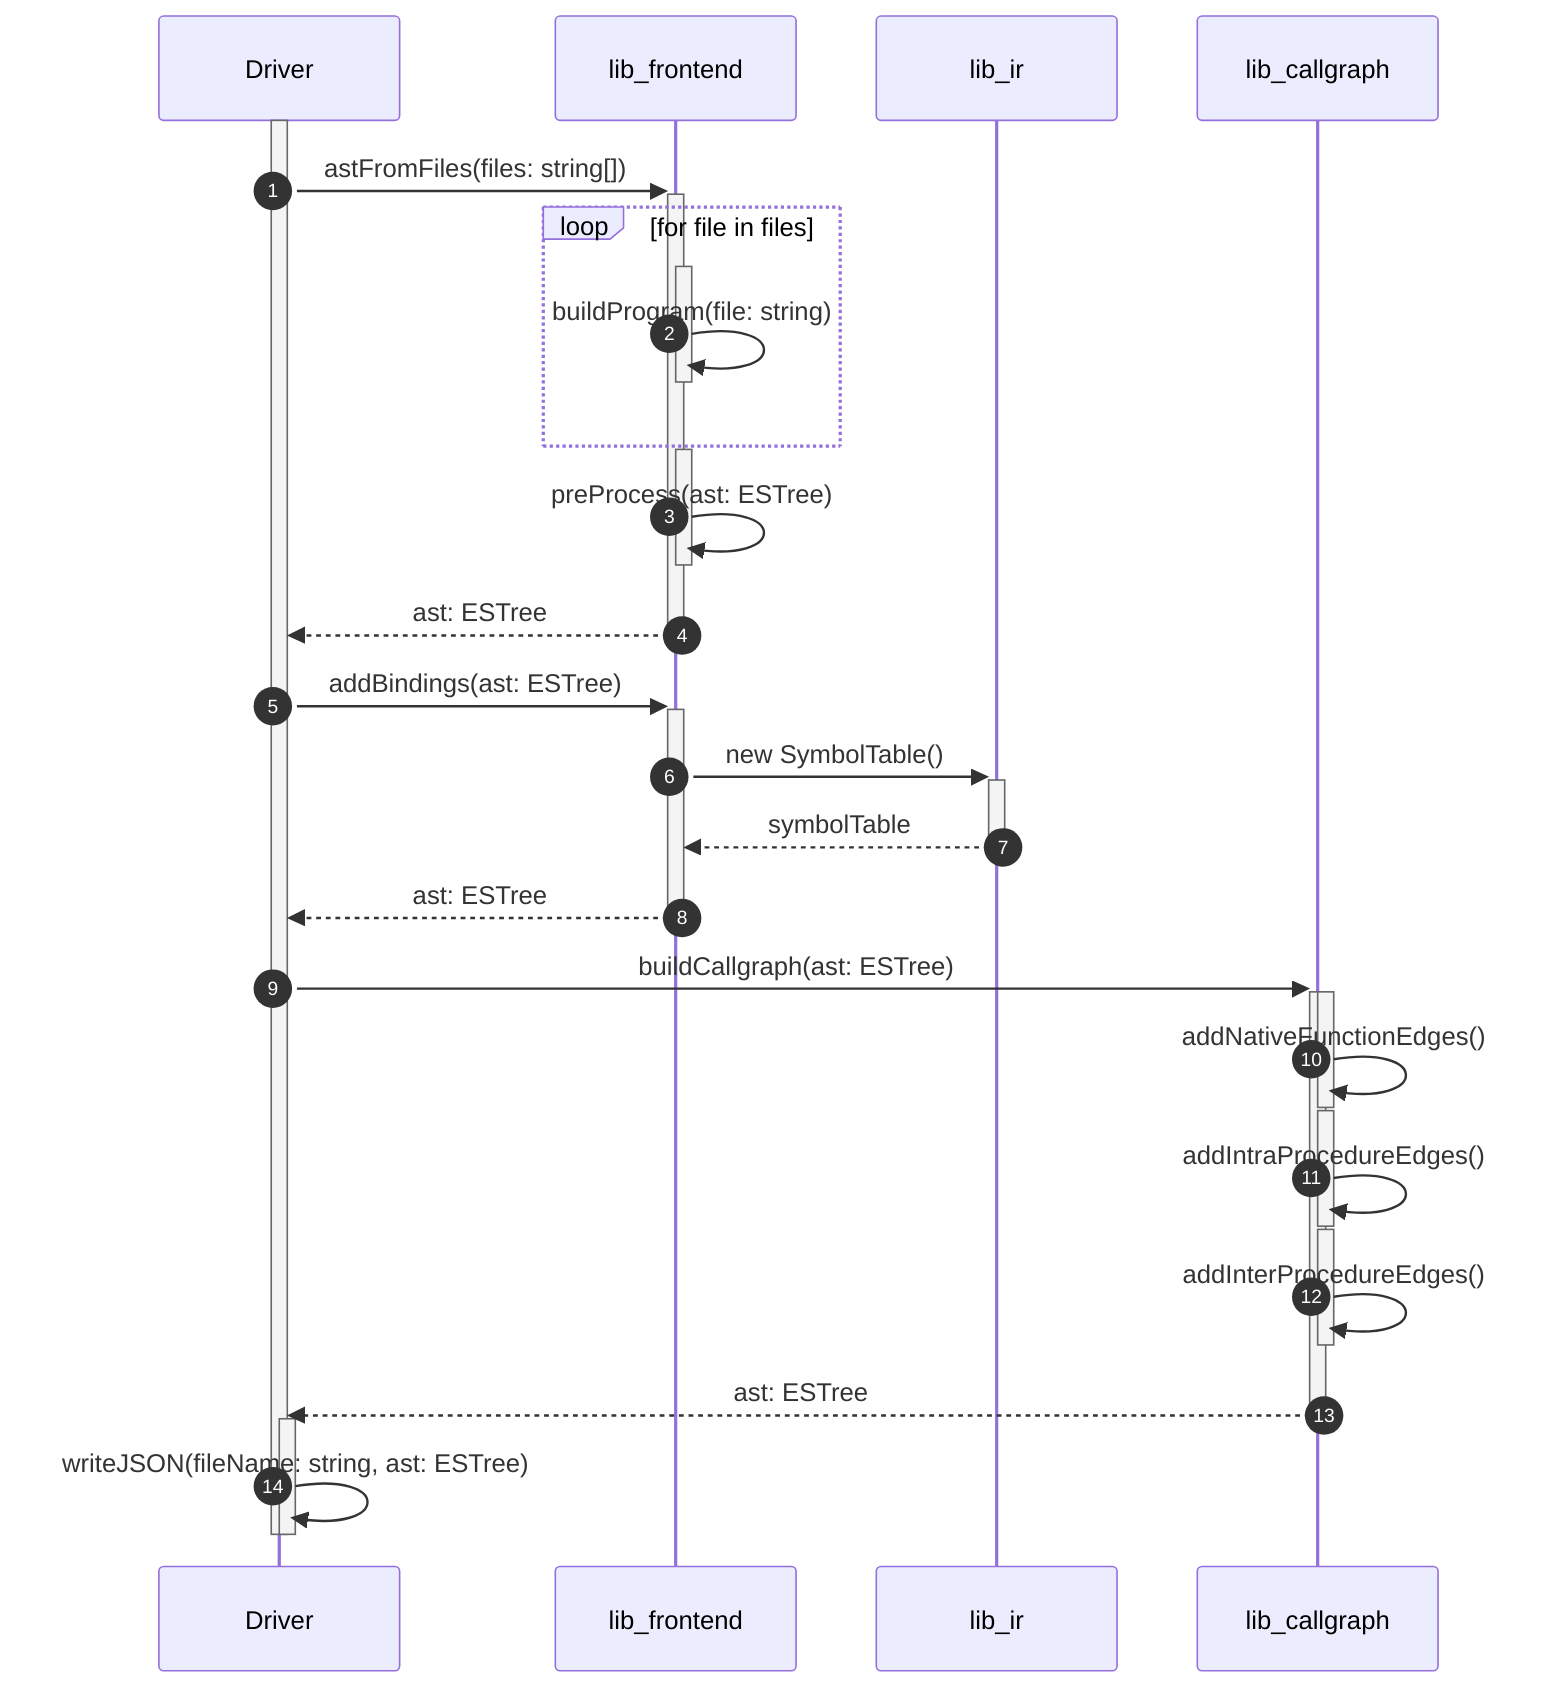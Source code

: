 sequenceDiagram
    participant Driver
    participant lib_frontend
    participant lib_ir
    participant lib_callgraph
    autonumber
    Activate Driver
    Driver->>+lib_frontend: astFromFiles(files: string[])
    loop for file in files
        Activate lib_frontend
        lib_frontend->>lib_frontend: buildProgram(file: string)
        Deactivate lib_frontend
    end
    Activate lib_frontend
    lib_frontend->>lib_frontend: preProcess(ast: ESTree)
    Deactivate lib_frontend
    lib_frontend-->>-Driver: ast: ESTree
    Driver->>+lib_frontend: addBindings(ast: ESTree)
    lib_frontend->>+lib_ir: new SymbolTable()
    lib_ir-->>-lib_frontend: symbolTable
    lib_frontend-->>-Driver: ast: ESTree
    Driver->>+lib_callgraph: buildCallgraph(ast: ESTree)
    Activate lib_callgraph
    lib_callgraph->>lib_callgraph: addNativeFunctionEdges()
    Deactivate lib_callgraph
    Activate lib_callgraph
    lib_callgraph->>lib_callgraph: addIntraProcedureEdges()
    Deactivate lib_callgraph
    Activate lib_callgraph
    lib_callgraph->>lib_callgraph: addInterProcedureEdges()
    Deactivate lib_callgraph
    lib_callgraph-->>-Driver: ast: ESTree
    Activate Driver
    Driver->>Driver: writeJSON(fileName: string, ast: ESTree)
    Deactivate Driver
    Deactivate Driver